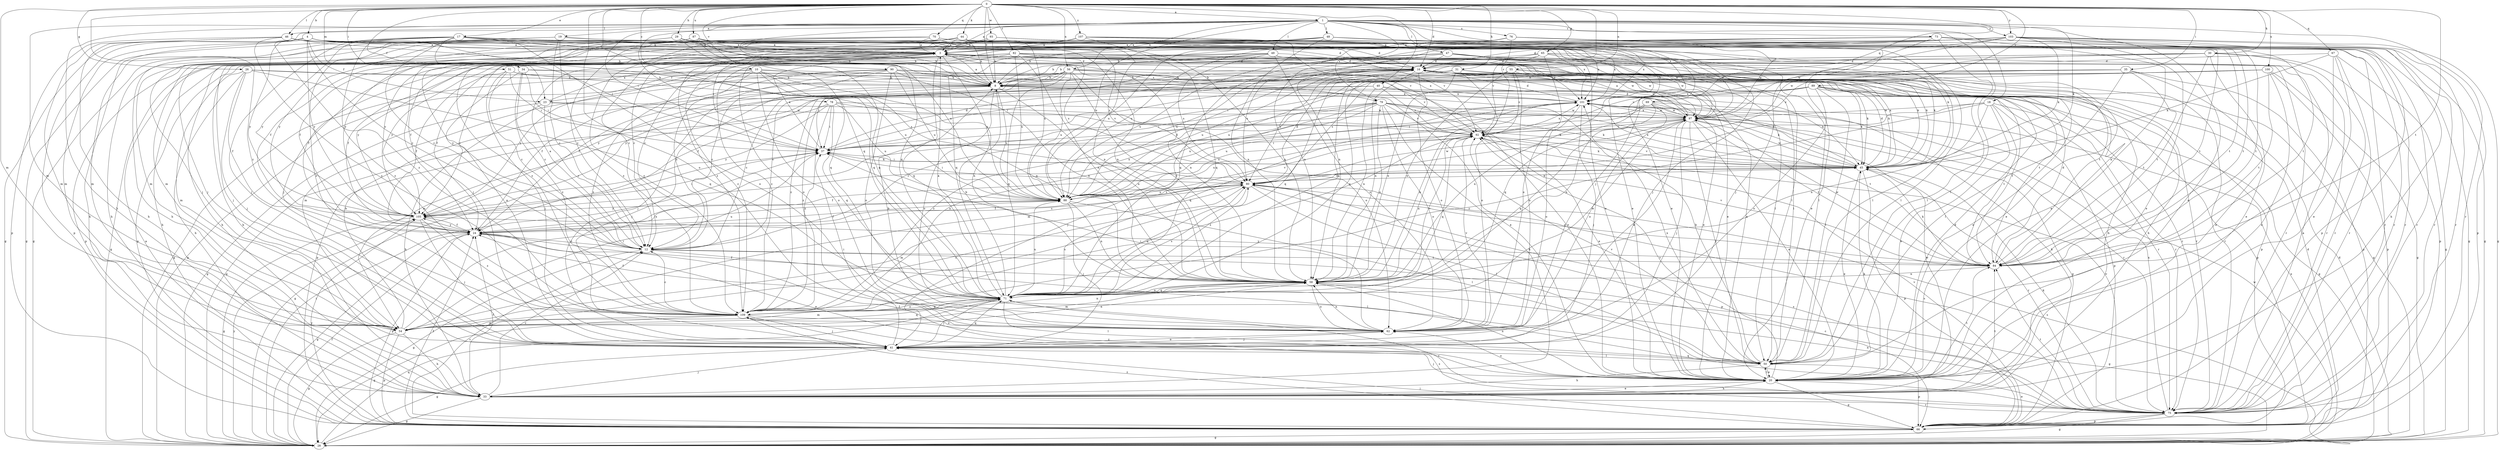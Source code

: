 strict digraph  {
0;
1;
3;
4;
8;
10;
12;
16;
17;
18;
19;
20;
23;
24;
26;
28;
29;
30;
31;
33;
34;
35;
37;
40;
41;
44;
45;
46;
47;
48;
49;
50;
51;
54;
55;
56;
58;
62;
65;
66;
67;
69;
70;
71;
73;
75;
76;
78;
79;
80;
82;
84;
87;
88;
89;
90;
92;
93;
97;
100;
101;
103;
105;
107;
109;
0 -> 1  [label=a];
0 -> 4  [label=b];
0 -> 8  [label=b];
0 -> 10  [label=c];
0 -> 16  [label=d];
0 -> 17  [label=e];
0 -> 23  [label=f];
0 -> 26  [label=g];
0 -> 29  [label=h];
0 -> 30  [label=h];
0 -> 31  [label=h];
0 -> 34  [label=i];
0 -> 35  [label=i];
0 -> 40  [label=j];
0 -> 44  [label=k];
0 -> 46  [label=l];
0 -> 51  [label=m];
0 -> 54  [label=m];
0 -> 55  [label=n];
0 -> 56  [label=n];
0 -> 62  [label=o];
0 -> 65  [label=p];
0 -> 67  [label=q];
0 -> 69  [label=q];
0 -> 70  [label=q];
0 -> 71  [label=q];
0 -> 82  [label=t];
0 -> 84  [label=t];
0 -> 87  [label=u];
0 -> 89  [label=v];
0 -> 90  [label=v];
0 -> 92  [label=v];
0 -> 93  [label=w];
0 -> 100  [label=x];
0 -> 103  [label=y];
0 -> 107  [label=z];
0 -> 109  [label=z];
1 -> 3  [label=a];
1 -> 18  [label=e];
1 -> 19  [label=e];
1 -> 20  [label=e];
1 -> 33  [label=h];
1 -> 37  [label=i];
1 -> 41  [label=j];
1 -> 45  [label=k];
1 -> 46  [label=l];
1 -> 47  [label=l];
1 -> 48  [label=l];
1 -> 49  [label=l];
1 -> 50  [label=l];
1 -> 54  [label=m];
1 -> 56  [label=n];
1 -> 71  [label=q];
1 -> 73  [label=r];
1 -> 75  [label=r];
1 -> 76  [label=s];
1 -> 78  [label=s];
1 -> 79  [label=s];
1 -> 88  [label=u];
1 -> 101  [label=x];
1 -> 103  [label=y];
1 -> 109  [label=z];
3 -> 16  [label=d];
3 -> 20  [label=e];
3 -> 23  [label=f];
3 -> 33  [label=h];
3 -> 58  [label=n];
3 -> 66  [label=p];
3 -> 71  [label=q];
3 -> 75  [label=r];
3 -> 79  [label=s];
3 -> 88  [label=u];
3 -> 105  [label=y];
3 -> 109  [label=z];
4 -> 3  [label=a];
4 -> 12  [label=c];
4 -> 20  [label=e];
4 -> 23  [label=f];
4 -> 28  [label=g];
4 -> 33  [label=h];
4 -> 54  [label=m];
4 -> 66  [label=p];
4 -> 71  [label=q];
4 -> 75  [label=r];
4 -> 84  [label=t];
4 -> 101  [label=x];
4 -> 105  [label=y];
4 -> 109  [label=z];
8 -> 3  [label=a];
8 -> 12  [label=c];
8 -> 41  [label=j];
8 -> 45  [label=k];
8 -> 58  [label=n];
8 -> 62  [label=o];
8 -> 88  [label=u];
8 -> 101  [label=x];
10 -> 8  [label=b];
10 -> 12  [label=c];
10 -> 20  [label=e];
10 -> 28  [label=g];
10 -> 58  [label=n];
10 -> 62  [label=o];
10 -> 80  [label=s];
10 -> 88  [label=u];
10 -> 105  [label=y];
10 -> 109  [label=z];
12 -> 3  [label=a];
12 -> 28  [label=g];
12 -> 50  [label=l];
12 -> 84  [label=t];
16 -> 8  [label=b];
16 -> 12  [label=c];
16 -> 33  [label=h];
16 -> 37  [label=i];
16 -> 58  [label=n];
16 -> 62  [label=o];
16 -> 66  [label=p];
16 -> 71  [label=q];
16 -> 80  [label=s];
16 -> 84  [label=t];
16 -> 88  [label=u];
16 -> 109  [label=z];
17 -> 3  [label=a];
17 -> 8  [label=b];
17 -> 12  [label=c];
17 -> 16  [label=d];
17 -> 20  [label=e];
17 -> 28  [label=g];
17 -> 37  [label=i];
17 -> 41  [label=j];
17 -> 54  [label=m];
17 -> 62  [label=o];
17 -> 97  [label=w];
17 -> 105  [label=y];
17 -> 109  [label=z];
18 -> 20  [label=e];
18 -> 28  [label=g];
18 -> 54  [label=m];
18 -> 58  [label=n];
18 -> 66  [label=p];
18 -> 84  [label=t];
18 -> 97  [label=w];
18 -> 109  [label=z];
19 -> 3  [label=a];
19 -> 12  [label=c];
19 -> 33  [label=h];
19 -> 75  [label=r];
19 -> 105  [label=y];
19 -> 109  [label=z];
20 -> 3  [label=a];
20 -> 16  [label=d];
20 -> 24  [label=f];
20 -> 33  [label=h];
20 -> 41  [label=j];
20 -> 45  [label=k];
20 -> 50  [label=l];
20 -> 58  [label=n];
20 -> 62  [label=o];
20 -> 66  [label=p];
20 -> 84  [label=t];
20 -> 92  [label=v];
23 -> 3  [label=a];
23 -> 12  [label=c];
23 -> 28  [label=g];
23 -> 33  [label=h];
23 -> 45  [label=k];
23 -> 97  [label=w];
24 -> 12  [label=c];
24 -> 20  [label=e];
24 -> 28  [label=g];
24 -> 66  [label=p];
24 -> 80  [label=s];
24 -> 88  [label=u];
24 -> 105  [label=y];
26 -> 8  [label=b];
26 -> 24  [label=f];
26 -> 33  [label=h];
26 -> 41  [label=j];
26 -> 45  [label=k];
26 -> 54  [label=m];
26 -> 71  [label=q];
28 -> 16  [label=d];
28 -> 24  [label=f];
28 -> 37  [label=i];
28 -> 71  [label=q];
28 -> 80  [label=s];
28 -> 97  [label=w];
28 -> 101  [label=x];
28 -> 105  [label=y];
29 -> 3  [label=a];
29 -> 8  [label=b];
29 -> 28  [label=g];
29 -> 33  [label=h];
29 -> 41  [label=j];
29 -> 50  [label=l];
29 -> 58  [label=n];
29 -> 71  [label=q];
29 -> 80  [label=s];
29 -> 105  [label=y];
30 -> 8  [label=b];
30 -> 16  [label=d];
30 -> 20  [label=e];
30 -> 66  [label=p];
30 -> 75  [label=r];
30 -> 84  [label=t];
30 -> 88  [label=u];
30 -> 97  [label=w];
31 -> 8  [label=b];
31 -> 33  [label=h];
31 -> 45  [label=k];
31 -> 58  [label=n];
31 -> 62  [label=o];
31 -> 71  [label=q];
33 -> 12  [label=c];
33 -> 20  [label=e];
33 -> 24  [label=f];
33 -> 28  [label=g];
33 -> 41  [label=j];
33 -> 75  [label=r];
33 -> 84  [label=t];
33 -> 97  [label=w];
34 -> 8  [label=b];
34 -> 12  [label=c];
34 -> 37  [label=i];
34 -> 75  [label=r];
34 -> 105  [label=y];
34 -> 109  [label=z];
35 -> 8  [label=b];
35 -> 20  [label=e];
35 -> 24  [label=f];
35 -> 50  [label=l];
35 -> 66  [label=p];
35 -> 84  [label=t];
35 -> 92  [label=v];
37 -> 3  [label=a];
37 -> 16  [label=d];
37 -> 28  [label=g];
37 -> 45  [label=k];
40 -> 54  [label=m];
40 -> 58  [label=n];
40 -> 66  [label=p];
40 -> 75  [label=r];
40 -> 92  [label=v];
40 -> 101  [label=x];
41 -> 3  [label=a];
41 -> 28  [label=g];
41 -> 37  [label=i];
41 -> 50  [label=l];
41 -> 62  [label=o];
41 -> 71  [label=q];
44 -> 3  [label=a];
44 -> 8  [label=b];
44 -> 24  [label=f];
44 -> 37  [label=i];
44 -> 41  [label=j];
44 -> 50  [label=l];
44 -> 54  [label=m];
44 -> 75  [label=r];
44 -> 84  [label=t];
44 -> 88  [label=u];
45 -> 3  [label=a];
45 -> 8  [label=b];
45 -> 16  [label=d];
45 -> 20  [label=e];
45 -> 24  [label=f];
45 -> 37  [label=i];
45 -> 66  [label=p];
45 -> 75  [label=r];
45 -> 80  [label=s];
45 -> 92  [label=v];
45 -> 97  [label=w];
45 -> 101  [label=x];
46 -> 3  [label=a];
46 -> 8  [label=b];
46 -> 33  [label=h];
46 -> 54  [label=m];
46 -> 58  [label=n];
46 -> 66  [label=p];
46 -> 109  [label=z];
47 -> 16  [label=d];
47 -> 45  [label=k];
47 -> 75  [label=r];
47 -> 80  [label=s];
47 -> 88  [label=u];
47 -> 97  [label=w];
47 -> 101  [label=x];
47 -> 109  [label=z];
48 -> 3  [label=a];
48 -> 8  [label=b];
48 -> 12  [label=c];
48 -> 28  [label=g];
48 -> 50  [label=l];
48 -> 58  [label=n];
48 -> 84  [label=t];
48 -> 101  [label=x];
48 -> 109  [label=z];
49 -> 16  [label=d];
49 -> 24  [label=f];
49 -> 33  [label=h];
49 -> 45  [label=k];
49 -> 50  [label=l];
49 -> 62  [label=o];
49 -> 66  [label=p];
49 -> 80  [label=s];
49 -> 84  [label=t];
49 -> 105  [label=y];
50 -> 8  [label=b];
50 -> 20  [label=e];
50 -> 33  [label=h];
50 -> 66  [label=p];
50 -> 92  [label=v];
50 -> 101  [label=x];
50 -> 109  [label=z];
51 -> 8  [label=b];
51 -> 12  [label=c];
51 -> 24  [label=f];
51 -> 37  [label=i];
51 -> 41  [label=j];
51 -> 58  [label=n];
54 -> 8  [label=b];
54 -> 28  [label=g];
54 -> 33  [label=h];
54 -> 37  [label=i];
54 -> 58  [label=n];
54 -> 66  [label=p];
54 -> 71  [label=q];
54 -> 80  [label=s];
54 -> 101  [label=x];
55 -> 8  [label=b];
55 -> 20  [label=e];
55 -> 28  [label=g];
55 -> 37  [label=i];
55 -> 58  [label=n];
55 -> 62  [label=o];
55 -> 75  [label=r];
55 -> 80  [label=s];
55 -> 92  [label=v];
55 -> 97  [label=w];
55 -> 105  [label=y];
56 -> 8  [label=b];
56 -> 20  [label=e];
56 -> 24  [label=f];
56 -> 28  [label=g];
56 -> 37  [label=i];
56 -> 58  [label=n];
56 -> 62  [label=o];
56 -> 71  [label=q];
56 -> 88  [label=u];
56 -> 92  [label=v];
56 -> 101  [label=x];
56 -> 105  [label=y];
58 -> 24  [label=f];
58 -> 28  [label=g];
58 -> 54  [label=m];
58 -> 62  [label=o];
58 -> 71  [label=q];
58 -> 92  [label=v];
62 -> 8  [label=b];
62 -> 37  [label=i];
62 -> 41  [label=j];
62 -> 58  [label=n];
62 -> 92  [label=v];
62 -> 97  [label=w];
65 -> 8  [label=b];
65 -> 16  [label=d];
65 -> 20  [label=e];
65 -> 24  [label=f];
65 -> 45  [label=k];
65 -> 62  [label=o];
65 -> 71  [label=q];
65 -> 97  [label=w];
66 -> 3  [label=a];
66 -> 12  [label=c];
66 -> 16  [label=d];
66 -> 24  [label=f];
66 -> 28  [label=g];
66 -> 41  [label=j];
66 -> 80  [label=s];
66 -> 92  [label=v];
66 -> 105  [label=y];
66 -> 109  [label=z];
67 -> 16  [label=d];
67 -> 20  [label=e];
67 -> 28  [label=g];
67 -> 45  [label=k];
67 -> 50  [label=l];
67 -> 75  [label=r];
69 -> 33  [label=h];
69 -> 37  [label=i];
69 -> 45  [label=k];
69 -> 58  [label=n];
69 -> 62  [label=o];
69 -> 88  [label=u];
69 -> 97  [label=w];
70 -> 3  [label=a];
70 -> 12  [label=c];
70 -> 50  [label=l];
70 -> 54  [label=m];
70 -> 58  [label=n];
70 -> 92  [label=v];
70 -> 109  [label=z];
71 -> 3  [label=a];
71 -> 8  [label=b];
71 -> 24  [label=f];
71 -> 41  [label=j];
71 -> 50  [label=l];
71 -> 54  [label=m];
71 -> 58  [label=n];
71 -> 75  [label=r];
71 -> 80  [label=s];
71 -> 88  [label=u];
71 -> 97  [label=w];
71 -> 109  [label=z];
73 -> 3  [label=a];
73 -> 12  [label=c];
73 -> 20  [label=e];
73 -> 28  [label=g];
73 -> 41  [label=j];
73 -> 50  [label=l];
73 -> 58  [label=n];
73 -> 84  [label=t];
75 -> 3  [label=a];
75 -> 12  [label=c];
75 -> 20  [label=e];
75 -> 28  [label=g];
75 -> 45  [label=k];
75 -> 58  [label=n];
75 -> 66  [label=p];
75 -> 71  [label=q];
75 -> 80  [label=s];
75 -> 84  [label=t];
75 -> 92  [label=v];
75 -> 101  [label=x];
75 -> 109  [label=z];
76 -> 3  [label=a];
76 -> 20  [label=e];
76 -> 66  [label=p];
76 -> 71  [label=q];
76 -> 75  [label=r];
76 -> 88  [label=u];
76 -> 92  [label=v];
76 -> 97  [label=w];
78 -> 28  [label=g];
78 -> 37  [label=i];
78 -> 71  [label=q];
78 -> 88  [label=u];
78 -> 92  [label=v];
78 -> 97  [label=w];
78 -> 105  [label=y];
78 -> 109  [label=z];
79 -> 12  [label=c];
79 -> 20  [label=e];
79 -> 33  [label=h];
79 -> 37  [label=i];
79 -> 41  [label=j];
79 -> 45  [label=k];
79 -> 58  [label=n];
79 -> 62  [label=o];
79 -> 84  [label=t];
79 -> 88  [label=u];
79 -> 92  [label=v];
79 -> 97  [label=w];
79 -> 109  [label=z];
80 -> 16  [label=d];
80 -> 24  [label=f];
80 -> 37  [label=i];
80 -> 45  [label=k];
80 -> 50  [label=l];
80 -> 54  [label=m];
80 -> 66  [label=p];
80 -> 71  [label=q];
80 -> 88  [label=u];
80 -> 97  [label=w];
82 -> 16  [label=d];
82 -> 24  [label=f];
82 -> 28  [label=g];
82 -> 33  [label=h];
82 -> 41  [label=j];
82 -> 50  [label=l];
82 -> 58  [label=n];
82 -> 62  [label=o];
82 -> 80  [label=s];
82 -> 88  [label=u];
82 -> 97  [label=w];
84 -> 3  [label=a];
84 -> 16  [label=d];
84 -> 45  [label=k];
84 -> 58  [label=n];
84 -> 80  [label=s];
84 -> 92  [label=v];
84 -> 97  [label=w];
84 -> 105  [label=y];
87 -> 3  [label=a];
87 -> 8  [label=b];
87 -> 12  [label=c];
87 -> 24  [label=f];
87 -> 41  [label=j];
87 -> 71  [label=q];
87 -> 75  [label=r];
87 -> 88  [label=u];
87 -> 97  [label=w];
87 -> 105  [label=y];
88 -> 16  [label=d];
88 -> 24  [label=f];
88 -> 41  [label=j];
88 -> 50  [label=l];
88 -> 58  [label=n];
88 -> 80  [label=s];
88 -> 92  [label=v];
88 -> 105  [label=y];
89 -> 45  [label=k];
89 -> 50  [label=l];
89 -> 58  [label=n];
89 -> 62  [label=o];
89 -> 66  [label=p];
89 -> 71  [label=q];
89 -> 75  [label=r];
89 -> 84  [label=t];
89 -> 101  [label=x];
89 -> 109  [label=z];
90 -> 8  [label=b];
90 -> 12  [label=c];
90 -> 20  [label=e];
90 -> 24  [label=f];
90 -> 41  [label=j];
90 -> 54  [label=m];
90 -> 58  [label=n];
90 -> 62  [label=o];
90 -> 75  [label=r];
90 -> 88  [label=u];
92 -> 37  [label=i];
92 -> 45  [label=k];
92 -> 58  [label=n];
92 -> 71  [label=q];
92 -> 88  [label=u];
92 -> 101  [label=x];
92 -> 109  [label=z];
93 -> 3  [label=a];
93 -> 8  [label=b];
93 -> 20  [label=e];
93 -> 41  [label=j];
93 -> 45  [label=k];
93 -> 101  [label=x];
93 -> 109  [label=z];
97 -> 3  [label=a];
97 -> 16  [label=d];
97 -> 20  [label=e];
97 -> 41  [label=j];
97 -> 50  [label=l];
97 -> 66  [label=p];
97 -> 71  [label=q];
97 -> 80  [label=s];
97 -> 84  [label=t];
97 -> 88  [label=u];
97 -> 92  [label=v];
97 -> 101  [label=x];
100 -> 8  [label=b];
100 -> 20  [label=e];
100 -> 28  [label=g];
100 -> 37  [label=i];
100 -> 66  [label=p];
100 -> 84  [label=t];
100 -> 88  [label=u];
100 -> 92  [label=v];
101 -> 16  [label=d];
101 -> 41  [label=j];
101 -> 58  [label=n];
101 -> 62  [label=o];
101 -> 71  [label=q];
101 -> 75  [label=r];
101 -> 97  [label=w];
103 -> 3  [label=a];
103 -> 8  [label=b];
103 -> 16  [label=d];
103 -> 20  [label=e];
103 -> 28  [label=g];
103 -> 33  [label=h];
103 -> 45  [label=k];
103 -> 58  [label=n];
103 -> 66  [label=p];
103 -> 71  [label=q];
103 -> 75  [label=r];
103 -> 84  [label=t];
103 -> 88  [label=u];
103 -> 97  [label=w];
105 -> 24  [label=f];
105 -> 28  [label=g];
105 -> 37  [label=i];
105 -> 41  [label=j];
105 -> 101  [label=x];
105 -> 109  [label=z];
107 -> 3  [label=a];
107 -> 12  [label=c];
107 -> 16  [label=d];
107 -> 24  [label=f];
107 -> 41  [label=j];
107 -> 71  [label=q];
107 -> 92  [label=v];
107 -> 101  [label=x];
107 -> 105  [label=y];
109 -> 12  [label=c];
109 -> 28  [label=g];
109 -> 41  [label=j];
109 -> 54  [label=m];
109 -> 58  [label=n];
109 -> 62  [label=o];
109 -> 71  [label=q];
109 -> 80  [label=s];
109 -> 101  [label=x];
}
